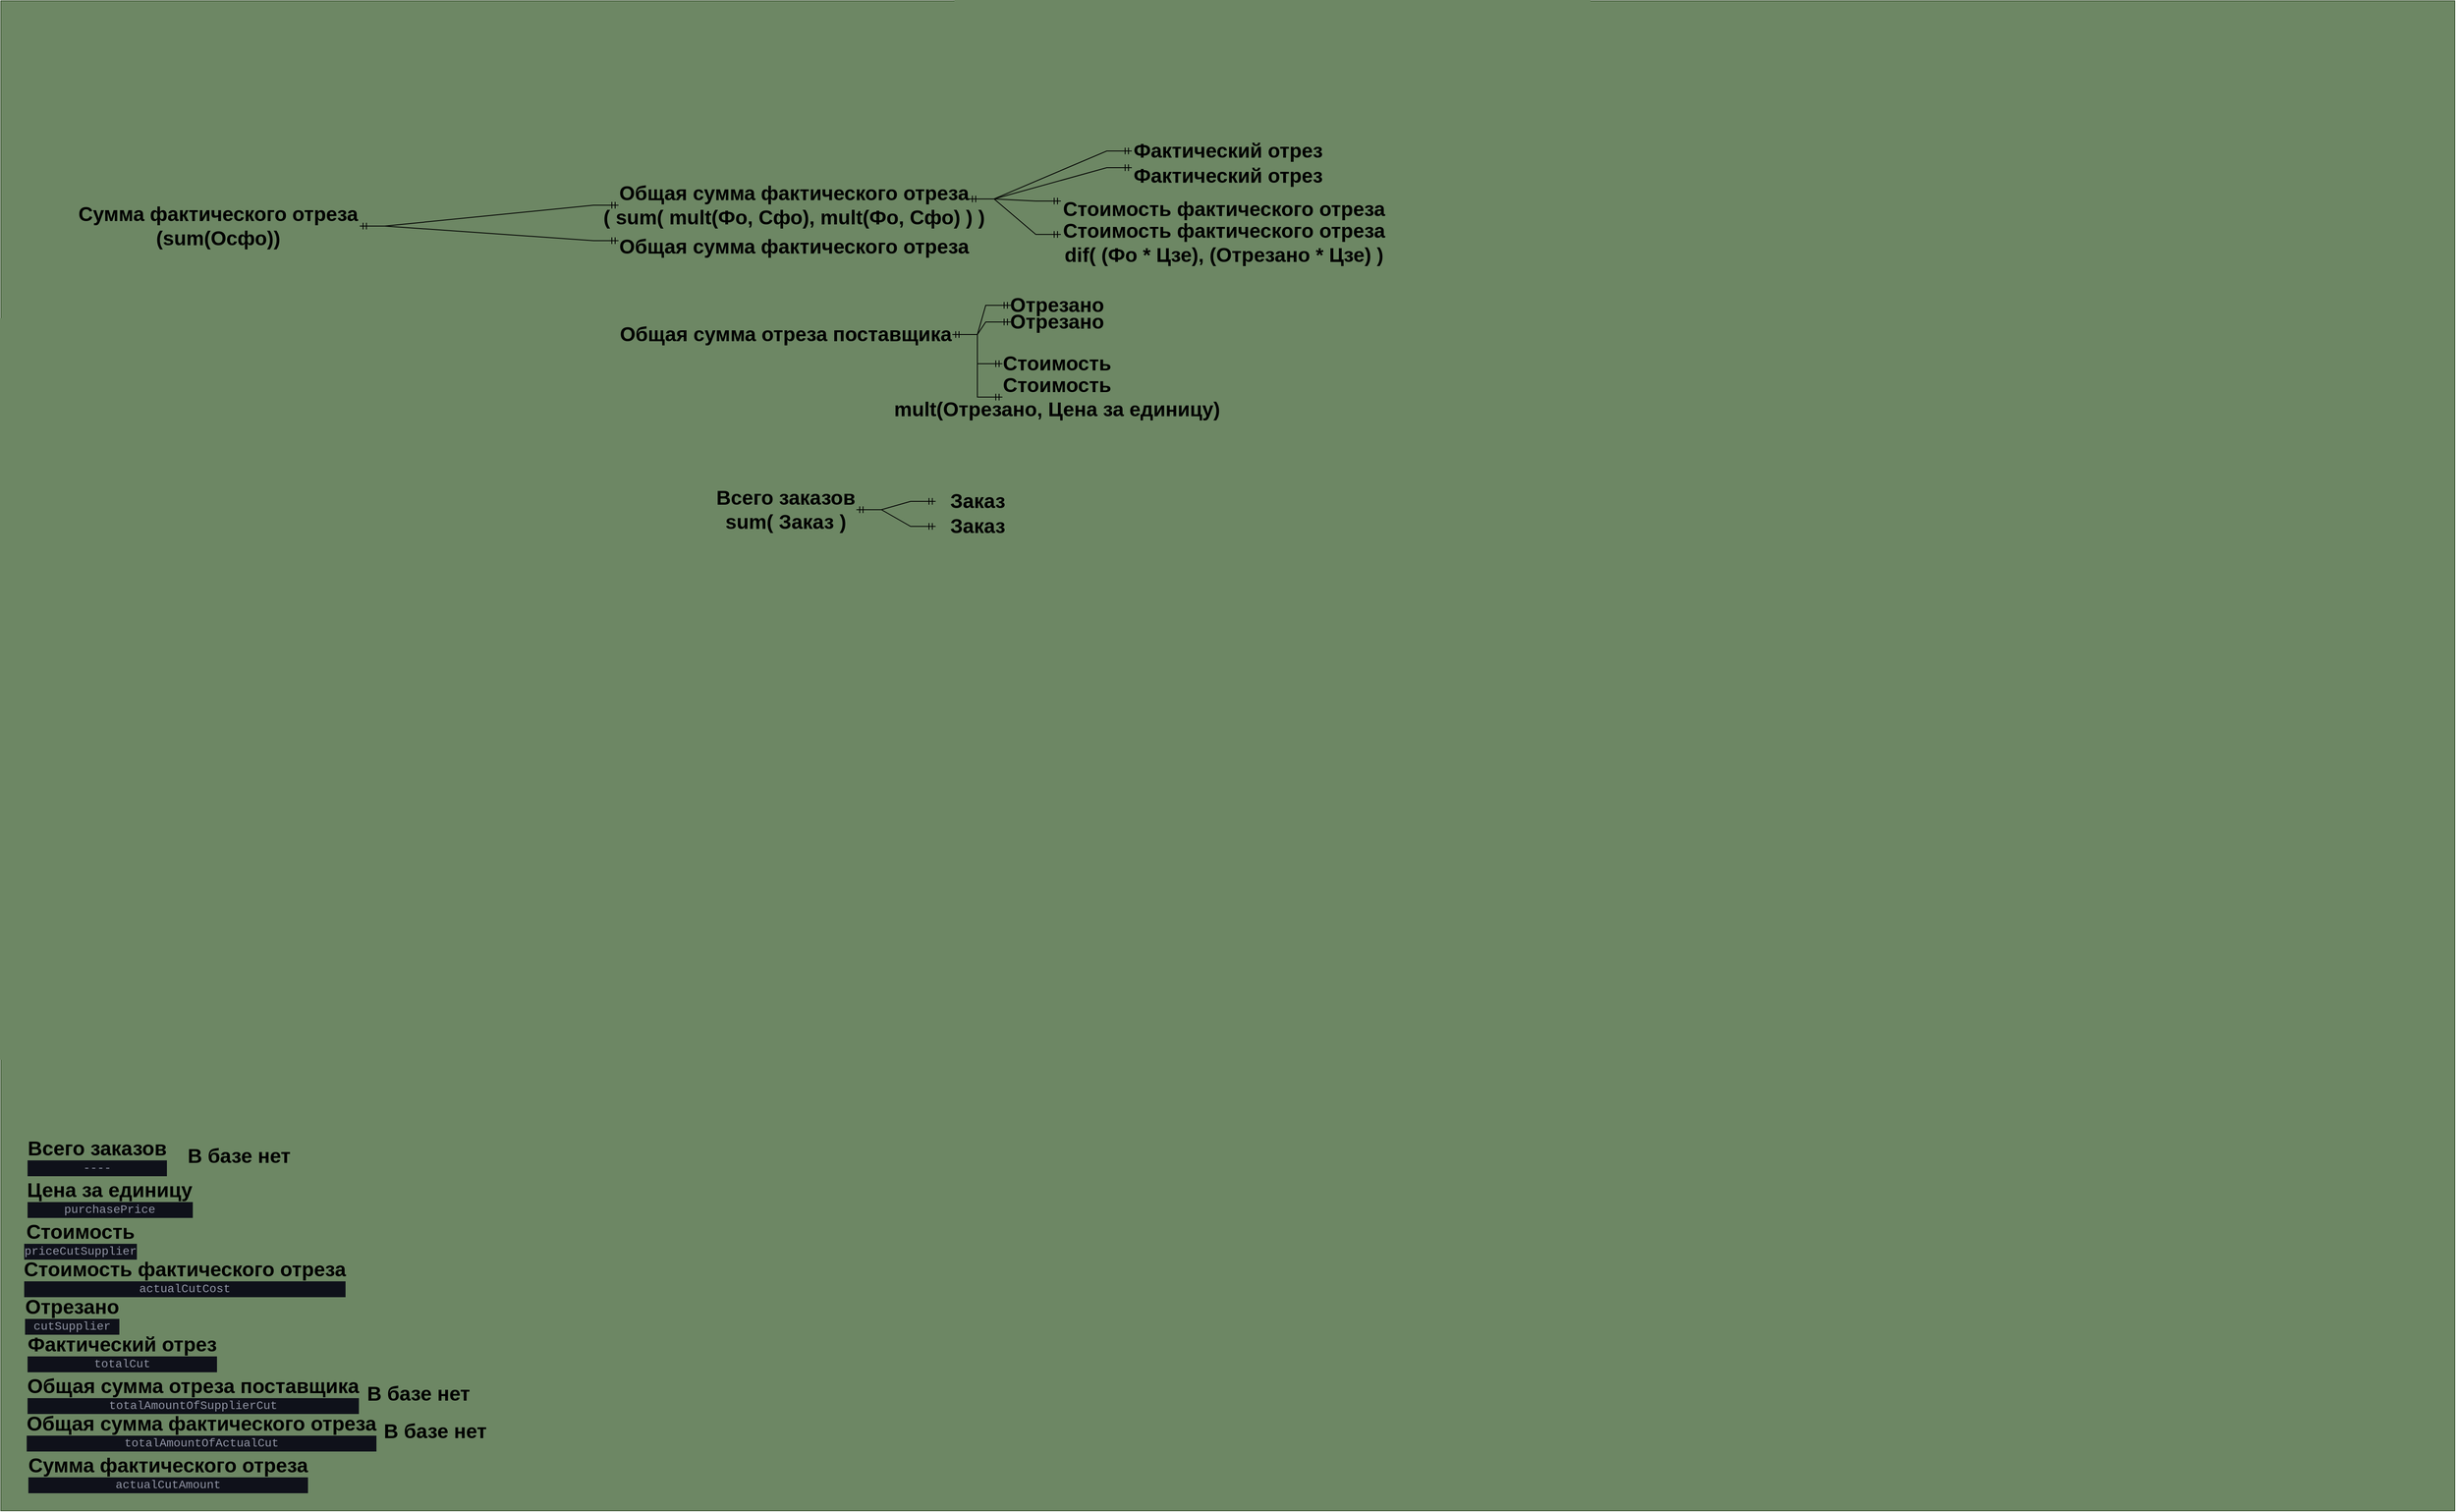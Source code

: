 <mxfile version="21.5.2" type="github">
  <diagram name="Страница 1" id="yOD5WSd8eCyRu97PEPCd">
    <mxGraphModel dx="1795" dy="1341" grid="1" gridSize="10" guides="1" tooltips="1" connect="1" arrows="1" fold="1" page="0" pageScale="1" pageWidth="827" pageHeight="1169" math="0" shadow="0">
      <root>
        <mxCell id="0" />
        <mxCell id="1" parent="0" />
        <mxCell id="qrT9D9T3qgK72FHiPbAh-1" value="" style="rounded=0;whiteSpace=wrap;html=1;fillColor=#6d8764;fontColor=#ffffff;strokeColor=#3A5431;" parent="1" vertex="1">
          <mxGeometry x="-440" y="-510" width="2940" height="1810" as="geometry" />
        </mxCell>
        <mxCell id="qrT9D9T3qgK72FHiPbAh-2" value="Сумма фактического отреза&lt;br&gt;(sum(Осфо))" style="text;strokeColor=none;fillColor=none;html=1;fontSize=24;fontStyle=1;verticalAlign=middle;align=center;" parent="1" vertex="1">
          <mxGeometry x="-350" y="-270" width="340" height="60" as="geometry" />
        </mxCell>
        <mxCell id="qrT9D9T3qgK72FHiPbAh-3" value="" style="edgeStyle=entityRelationEdgeStyle;fontSize=12;html=1;endArrow=ERmandOne;startArrow=ERmandOne;rounded=0;exitX=1;exitY=0.5;exitDx=0;exitDy=0;entryX=0;entryY=0.5;entryDx=0;entryDy=0;" parent="1" source="qrT9D9T3qgK72FHiPbAh-2" target="qrT9D9T3qgK72FHiPbAh-5" edge="1">
          <mxGeometry width="100" height="100" relative="1" as="geometry">
            <mxPoint x="640" y="160" as="sourcePoint" />
            <mxPoint x="740" y="60" as="targetPoint" />
          </mxGeometry>
        </mxCell>
        <mxCell id="qrT9D9T3qgK72FHiPbAh-5" value="Общая сумма фактического отреза&lt;br&gt;( sum( mult(Фо, Cфо), mult(Фо, Cфо)&amp;nbsp;) )" style="text;strokeColor=none;fillColor=none;html=1;fontSize=24;fontStyle=1;verticalAlign=middle;align=center;" parent="1" vertex="1">
          <mxGeometry x="300" y="-280" width="420" height="30" as="geometry" />
        </mxCell>
        <mxCell id="qrT9D9T3qgK72FHiPbAh-6" value="Общая сумма фактического отреза" style="text;strokeColor=none;fillColor=none;html=1;fontSize=24;fontStyle=1;verticalAlign=middle;align=center;" parent="1" vertex="1">
          <mxGeometry x="300" y="-230" width="420" height="30" as="geometry" />
        </mxCell>
        <mxCell id="qrT9D9T3qgK72FHiPbAh-7" value="" style="edgeStyle=entityRelationEdgeStyle;fontSize=12;html=1;endArrow=ERmandOne;startArrow=ERmandOne;rounded=0;exitX=1;exitY=0.5;exitDx=0;exitDy=0;entryX=0;entryY=0.25;entryDx=0;entryDy=0;" parent="1" source="qrT9D9T3qgK72FHiPbAh-2" target="qrT9D9T3qgK72FHiPbAh-6" edge="1">
          <mxGeometry width="100" height="100" relative="1" as="geometry">
            <mxPoint x="640" y="160" as="sourcePoint" />
            <mxPoint x="740" y="60" as="targetPoint" />
          </mxGeometry>
        </mxCell>
        <mxCell id="qrT9D9T3qgK72FHiPbAh-8" value="Фактический отрез" style="text;strokeColor=none;fillColor=none;html=1;fontSize=24;fontStyle=1;verticalAlign=middle;align=center;" parent="1" vertex="1">
          <mxGeometry x="915" y="-320" width="230" height="40" as="geometry" />
        </mxCell>
        <mxCell id="qrT9D9T3qgK72FHiPbAh-9" value="Стоимость фактического отреза" style="text;strokeColor=none;fillColor=none;html=1;fontSize=24;fontStyle=1;verticalAlign=middle;align=center;" parent="1" vertex="1">
          <mxGeometry x="830" y="-280" width="390" height="40" as="geometry" />
        </mxCell>
        <mxCell id="qrT9D9T3qgK72FHiPbAh-10" value="" style="edgeStyle=entityRelationEdgeStyle;fontSize=12;html=1;endArrow=ERmandOne;startArrow=ERmandOne;rounded=0;exitX=1;exitY=0.25;exitDx=0;exitDy=0;entryX=0;entryY=0.25;entryDx=0;entryDy=0;" parent="1" source="qrT9D9T3qgK72FHiPbAh-5" target="qrT9D9T3qgK72FHiPbAh-8" edge="1">
          <mxGeometry width="100" height="100" relative="1" as="geometry">
            <mxPoint x="640" y="-70" as="sourcePoint" />
            <mxPoint x="740" y="-170" as="targetPoint" />
          </mxGeometry>
        </mxCell>
        <mxCell id="qrT9D9T3qgK72FHiPbAh-11" value="" style="edgeStyle=entityRelationEdgeStyle;fontSize=12;html=1;endArrow=ERmandOne;startArrow=ERmandOne;rounded=0;exitX=1;exitY=0.25;exitDx=0;exitDy=0;entryX=0;entryY=0.25;entryDx=0;entryDy=0;" parent="1" source="qrT9D9T3qgK72FHiPbAh-5" target="qrT9D9T3qgK72FHiPbAh-9" edge="1">
          <mxGeometry width="100" height="100" relative="1" as="geometry">
            <mxPoint x="640" y="-70" as="sourcePoint" />
            <mxPoint x="740" y="-170" as="targetPoint" />
          </mxGeometry>
        </mxCell>
        <mxCell id="qrT9D9T3qgK72FHiPbAh-12" value="Фактический отрез" style="text;strokeColor=none;fillColor=none;html=1;fontSize=24;fontStyle=1;verticalAlign=middle;align=center;" parent="1" vertex="1">
          <mxGeometry x="915" y="-350" width="230" height="40" as="geometry" />
        </mxCell>
        <mxCell id="qrT9D9T3qgK72FHiPbAh-13" value="Стоимость фактического отреза&lt;br&gt;dif( (Фо * Цзе), (Отрезано * Цзе) )" style="text;strokeColor=none;fillColor=none;html=1;fontSize=24;fontStyle=1;verticalAlign=middle;align=center;" parent="1" vertex="1">
          <mxGeometry x="830" y="-240" width="390" height="40" as="geometry" />
        </mxCell>
        <mxCell id="qrT9D9T3qgK72FHiPbAh-14" value="" style="edgeStyle=entityRelationEdgeStyle;fontSize=12;html=1;endArrow=ERmandOne;startArrow=ERmandOne;rounded=0;exitX=1;exitY=0.25;exitDx=0;exitDy=0;entryX=0;entryY=0.25;entryDx=0;entryDy=0;" parent="1" source="qrT9D9T3qgK72FHiPbAh-5" target="qrT9D9T3qgK72FHiPbAh-13" edge="1">
          <mxGeometry width="100" height="100" relative="1" as="geometry">
            <mxPoint x="640" y="-70" as="sourcePoint" />
            <mxPoint x="740" y="-170" as="targetPoint" />
          </mxGeometry>
        </mxCell>
        <mxCell id="qrT9D9T3qgK72FHiPbAh-15" value="" style="edgeStyle=entityRelationEdgeStyle;fontSize=12;html=1;endArrow=ERmandOne;startArrow=ERmandOne;rounded=0;exitX=1;exitY=0.25;exitDx=0;exitDy=0;entryX=0;entryY=0.5;entryDx=0;entryDy=0;" parent="1" source="qrT9D9T3qgK72FHiPbAh-5" target="qrT9D9T3qgK72FHiPbAh-12" edge="1">
          <mxGeometry width="100" height="100" relative="1" as="geometry">
            <mxPoint x="640" y="-70" as="sourcePoint" />
            <mxPoint x="740" y="-170" as="targetPoint" />
          </mxGeometry>
        </mxCell>
        <mxCell id="qrT9D9T3qgK72FHiPbAh-16" value="Общая сумма отреза поставщика" style="text;strokeColor=none;fillColor=none;html=1;fontSize=24;fontStyle=1;verticalAlign=middle;align=center;" parent="1" vertex="1">
          <mxGeometry x="300" y="-130" width="400" height="40" as="geometry" />
        </mxCell>
        <mxCell id="qrT9D9T3qgK72FHiPbAh-17" value="Отрезано" style="text;strokeColor=none;fillColor=none;html=1;fontSize=24;fontStyle=1;verticalAlign=middle;align=center;" parent="1" vertex="1">
          <mxGeometry x="770" y="-160" width="110" height="30" as="geometry" />
        </mxCell>
        <mxCell id="qrT9D9T3qgK72FHiPbAh-18" value="Стоимость" style="text;strokeColor=none;fillColor=none;html=1;fontSize=24;fontStyle=1;verticalAlign=middle;align=center;" parent="1" vertex="1">
          <mxGeometry x="760" y="-90" width="130" height="30" as="geometry" />
        </mxCell>
        <mxCell id="qrT9D9T3qgK72FHiPbAh-19" value="Отрезано" style="text;strokeColor=none;fillColor=none;html=1;fontSize=24;fontStyle=1;verticalAlign=middle;align=center;" parent="1" vertex="1">
          <mxGeometry x="770" y="-140" width="110" height="30" as="geometry" />
        </mxCell>
        <mxCell id="qrT9D9T3qgK72FHiPbAh-20" value="Стоимость&lt;br&gt;mult(Отрезано, Цена за единицу)" style="text;strokeColor=none;fillColor=none;html=1;fontSize=24;fontStyle=1;verticalAlign=middle;align=center;" parent="1" vertex="1">
          <mxGeometry x="760" y="-50" width="130" height="30" as="geometry" />
        </mxCell>
        <mxCell id="qrT9D9T3qgK72FHiPbAh-21" value="" style="edgeStyle=entityRelationEdgeStyle;fontSize=12;html=1;endArrow=ERmandOne;startArrow=ERmandOne;rounded=0;exitX=1;exitY=0.5;exitDx=0;exitDy=0;entryX=0;entryY=0.5;entryDx=0;entryDy=0;" parent="1" source="qrT9D9T3qgK72FHiPbAh-16" target="qrT9D9T3qgK72FHiPbAh-17" edge="1">
          <mxGeometry width="100" height="100" relative="1" as="geometry">
            <mxPoint x="640" y="-70" as="sourcePoint" />
            <mxPoint x="740" y="-170" as="targetPoint" />
          </mxGeometry>
        </mxCell>
        <mxCell id="qrT9D9T3qgK72FHiPbAh-22" value="" style="edgeStyle=entityRelationEdgeStyle;fontSize=12;html=1;endArrow=ERmandOne;startArrow=ERmandOne;rounded=0;exitX=1;exitY=0.5;exitDx=0;exitDy=0;entryX=0;entryY=0.5;entryDx=0;entryDy=0;" parent="1" source="qrT9D9T3qgK72FHiPbAh-16" target="qrT9D9T3qgK72FHiPbAh-19" edge="1">
          <mxGeometry width="100" height="100" relative="1" as="geometry">
            <mxPoint x="640" y="-70" as="sourcePoint" />
            <mxPoint x="740" y="-170" as="targetPoint" />
          </mxGeometry>
        </mxCell>
        <mxCell id="qrT9D9T3qgK72FHiPbAh-23" value="" style="edgeStyle=entityRelationEdgeStyle;fontSize=12;html=1;endArrow=ERmandOne;startArrow=ERmandOne;rounded=0;exitX=1;exitY=0.5;exitDx=0;exitDy=0;entryX=0;entryY=0.5;entryDx=0;entryDy=0;" parent="1" source="qrT9D9T3qgK72FHiPbAh-16" target="qrT9D9T3qgK72FHiPbAh-18" edge="1">
          <mxGeometry width="100" height="100" relative="1" as="geometry">
            <mxPoint x="640" y="-70" as="sourcePoint" />
            <mxPoint x="740" y="-170" as="targetPoint" />
          </mxGeometry>
        </mxCell>
        <mxCell id="qrT9D9T3qgK72FHiPbAh-24" value="" style="edgeStyle=entityRelationEdgeStyle;fontSize=12;html=1;endArrow=ERmandOne;startArrow=ERmandOne;rounded=0;exitX=1;exitY=0.5;exitDx=0;exitDy=0;entryX=0;entryY=0.5;entryDx=0;entryDy=0;" parent="1" source="qrT9D9T3qgK72FHiPbAh-16" target="qrT9D9T3qgK72FHiPbAh-20" edge="1">
          <mxGeometry width="100" height="100" relative="1" as="geometry">
            <mxPoint x="640" y="-70" as="sourcePoint" />
            <mxPoint x="740" y="-170" as="targetPoint" />
          </mxGeometry>
        </mxCell>
        <mxCell id="qrT9D9T3qgK72FHiPbAh-25" value="Сумма фактического отреза&lt;br&gt;&lt;div style=&quot;color: rgb(143, 147, 162); background-color: rgb(15, 17, 26); font-family: Consolas, &amp;quot;Courier New&amp;quot;, monospace; font-weight: normal; font-size: 14px; line-height: 19px;&quot;&gt;actualCutAmount&lt;/div&gt;" style="text;strokeColor=none;fillColor=none;html=1;fontSize=24;fontStyle=1;verticalAlign=middle;align=center;" parent="1" vertex="1">
          <mxGeometry x="-410" y="1240" width="340" height="30" as="geometry" />
        </mxCell>
        <mxCell id="qrT9D9T3qgK72FHiPbAh-26" value="Общая сумма фактического отреза&lt;br&gt;&lt;div style=&quot;color: rgb(143, 147, 162); background-color: rgb(15, 17, 26); font-family: Consolas, &amp;quot;Courier New&amp;quot;, monospace; font-weight: normal; font-size: 14px; line-height: 19px;&quot;&gt;totalAmountOfActualCut&lt;/div&gt;" style="text;strokeColor=none;fillColor=none;html=1;fontSize=24;fontStyle=1;verticalAlign=middle;align=center;" parent="1" vertex="1">
          <mxGeometry x="-410" y="1190" width="420" height="30" as="geometry" />
        </mxCell>
        <mxCell id="qrT9D9T3qgK72FHiPbAh-27" value="Общая сумма отреза поставщика&lt;br&gt;&lt;div style=&quot;color: rgb(143, 147, 162); background-color: rgb(15, 17, 26); font-family: Consolas, &amp;quot;Courier New&amp;quot;, monospace; font-weight: normal; font-size: 14px; line-height: 19px;&quot;&gt;totalAmountOfSupplierCut&lt;/div&gt;" style="text;strokeColor=none;fillColor=none;html=1;fontSize=24;fontStyle=1;verticalAlign=middle;align=center;" parent="1" vertex="1">
          <mxGeometry x="-410" y="1140" width="400" height="40" as="geometry" />
        </mxCell>
        <mxCell id="qrT9D9T3qgK72FHiPbAh-28" value="Фактический отрез&lt;br&gt;&lt;div style=&quot;color: rgb(143, 147, 162); background-color: rgb(15, 17, 26); font-family: Consolas, &amp;quot;Courier New&amp;quot;, monospace; font-weight: normal; font-size: 14px; line-height: 19px;&quot;&gt;totalCut&lt;/div&gt;" style="text;strokeColor=none;fillColor=none;html=1;fontSize=24;fontStyle=1;verticalAlign=middle;align=center;" parent="1" vertex="1">
          <mxGeometry x="-410" y="1090" width="230" height="40" as="geometry" />
        </mxCell>
        <mxCell id="qrT9D9T3qgK72FHiPbAh-29" value="Стоимость фактического отреза&lt;br&gt;&lt;div style=&quot;color: rgb(143, 147, 162); background-color: rgb(15, 17, 26); font-family: Consolas, &amp;quot;Courier New&amp;quot;, monospace; font-weight: normal; font-size: 14px; line-height: 19px;&quot;&gt;actualCutCost&lt;/div&gt;" style="text;strokeColor=none;fillColor=none;html=1;fontSize=24;fontStyle=1;verticalAlign=middle;align=center;" parent="1" vertex="1">
          <mxGeometry x="-420" y="1000" width="400" height="40" as="geometry" />
        </mxCell>
        <mxCell id="qrT9D9T3qgK72FHiPbAh-30" value="Отрезано&lt;br&gt;&lt;div style=&quot;color: rgb(143, 147, 162); background-color: rgb(15, 17, 26); font-family: Consolas, &amp;quot;Courier New&amp;quot;, monospace; font-weight: normal; font-size: 14px; line-height: 19px;&quot;&gt;cutSupplier&lt;/div&gt;" style="text;strokeColor=none;fillColor=none;html=1;fontSize=24;fontStyle=1;verticalAlign=middle;align=center;" parent="1" vertex="1">
          <mxGeometry x="-410" y="1050" width="110" height="30" as="geometry" />
        </mxCell>
        <mxCell id="qrT9D9T3qgK72FHiPbAh-31" value="Стоимость&lt;br&gt;&lt;div style=&quot;color: rgb(143, 147, 162); background-color: rgb(15, 17, 26); font-family: Consolas, &amp;quot;Courier New&amp;quot;, monospace; font-weight: normal; font-size: 14px; line-height: 19px;&quot;&gt;priceCutSupplier&lt;/div&gt;" style="text;strokeColor=none;fillColor=none;html=1;fontSize=24;fontStyle=1;verticalAlign=middle;align=center;" parent="1" vertex="1">
          <mxGeometry x="-410" y="960" width="130" height="30" as="geometry" />
        </mxCell>
        <mxCell id="qrT9D9T3qgK72FHiPbAh-32" value="Цена за единицу&lt;br&gt;&lt;div style=&quot;color: rgb(143, 147, 162); background-color: rgb(15, 17, 26); font-family: Consolas, &amp;quot;Courier New&amp;quot;, monospace; font-weight: normal; font-size: 14px; line-height: 19px;&quot;&gt;purchasePrice&lt;/div&gt;" style="text;strokeColor=none;fillColor=none;html=1;fontSize=24;fontStyle=1;verticalAlign=middle;align=center;" parent="1" vertex="1">
          <mxGeometry x="-410" y="910" width="200" height="30" as="geometry" />
        </mxCell>
        <mxCell id="qrT9D9T3qgK72FHiPbAh-36" value="Всего заказов&lt;br&gt;sum( Заказ )" style="text;strokeColor=none;fillColor=none;html=1;fontSize=24;fontStyle=1;verticalAlign=middle;align=center;" parent="1" vertex="1">
          <mxGeometry x="415" y="80" width="170" height="40" as="geometry" />
        </mxCell>
        <mxCell id="qrT9D9T3qgK72FHiPbAh-37" value="Заказ" style="text;strokeColor=none;fillColor=none;html=1;fontSize=24;fontStyle=1;verticalAlign=middle;align=center;" parent="1" vertex="1">
          <mxGeometry x="680" y="70" width="100" height="40" as="geometry" />
        </mxCell>
        <mxCell id="qrT9D9T3qgK72FHiPbAh-38" value="Заказ" style="text;strokeColor=none;fillColor=none;html=1;fontSize=24;fontStyle=1;verticalAlign=middle;align=center;" parent="1" vertex="1">
          <mxGeometry x="680" y="100" width="100" height="40" as="geometry" />
        </mxCell>
        <mxCell id="qrT9D9T3qgK72FHiPbAh-39" value="" style="edgeStyle=entityRelationEdgeStyle;fontSize=12;html=1;endArrow=ERmandOne;startArrow=ERmandOne;rounded=0;exitX=1;exitY=0.5;exitDx=0;exitDy=0;entryX=0;entryY=0.5;entryDx=0;entryDy=0;" parent="1" source="qrT9D9T3qgK72FHiPbAh-36" target="qrT9D9T3qgK72FHiPbAh-37" edge="1">
          <mxGeometry width="100" height="100" relative="1" as="geometry">
            <mxPoint x="990" y="110" as="sourcePoint" />
            <mxPoint x="1090" y="10" as="targetPoint" />
          </mxGeometry>
        </mxCell>
        <mxCell id="qrT9D9T3qgK72FHiPbAh-40" value="" style="edgeStyle=entityRelationEdgeStyle;fontSize=12;html=1;endArrow=ERmandOne;startArrow=ERmandOne;rounded=0;exitX=1;exitY=0.5;exitDx=0;exitDy=0;entryX=0;entryY=0.5;entryDx=0;entryDy=0;" parent="1" source="qrT9D9T3qgK72FHiPbAh-36" target="qrT9D9T3qgK72FHiPbAh-38" edge="1">
          <mxGeometry width="100" height="100" relative="1" as="geometry">
            <mxPoint x="990" y="110" as="sourcePoint" />
            <mxPoint x="1090" y="10" as="targetPoint" />
          </mxGeometry>
        </mxCell>
        <mxCell id="cO5awGKl-OTaBgetQufK-1" value="Всего заказов&lt;br&gt;&lt;div style=&quot;color: rgb(143, 147, 162); background-color: rgb(15, 17, 26); font-family: Consolas, &amp;quot;Courier New&amp;quot;, monospace; font-weight: normal; font-size: 14px; line-height: 19px;&quot;&gt;----&lt;/div&gt;" style="text;strokeColor=none;fillColor=none;html=1;fontSize=24;fontStyle=1;verticalAlign=middle;align=center;" vertex="1" parent="1">
          <mxGeometry x="-410" y="860" width="170" height="30" as="geometry" />
        </mxCell>
        <mxCell id="cO5awGKl-OTaBgetQufK-2" value="В базе нет" style="text;strokeColor=none;fillColor=none;html=1;fontSize=24;fontStyle=1;verticalAlign=middle;align=center;" vertex="1" parent="1">
          <mxGeometry x="-240" y="860" width="170" height="30" as="geometry" />
        </mxCell>
        <mxCell id="cO5awGKl-OTaBgetQufK-3" value="В базе нет" style="text;strokeColor=none;fillColor=none;html=1;fontSize=24;fontStyle=1;verticalAlign=middle;align=center;" vertex="1" parent="1">
          <mxGeometry y="1140" width="120" height="40" as="geometry" />
        </mxCell>
        <mxCell id="cO5awGKl-OTaBgetQufK-4" value="В базе нет" style="text;strokeColor=none;fillColor=none;html=1;fontSize=24;fontStyle=1;verticalAlign=middle;align=center;" vertex="1" parent="1">
          <mxGeometry x="20" y="1185" width="120" height="40" as="geometry" />
        </mxCell>
      </root>
    </mxGraphModel>
  </diagram>
</mxfile>

